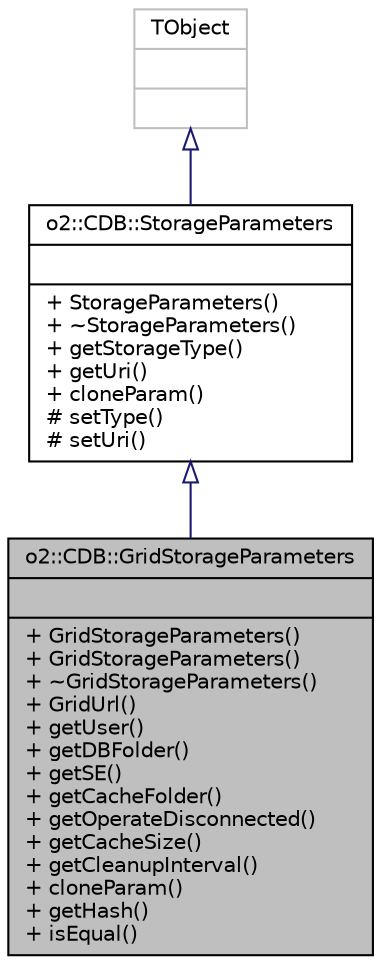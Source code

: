 digraph "o2::CDB::GridStorageParameters"
{
 // INTERACTIVE_SVG=YES
  bgcolor="transparent";
  edge [fontname="Helvetica",fontsize="10",labelfontname="Helvetica",labelfontsize="10"];
  node [fontname="Helvetica",fontsize="10",shape=record];
  Node1 [label="{o2::CDB::GridStorageParameters\n||+ GridStorageParameters()\l+ GridStorageParameters()\l+ ~GridStorageParameters()\l+ GridUrl()\l+ getUser()\l+ getDBFolder()\l+ getSE()\l+ getCacheFolder()\l+ getOperateDisconnected()\l+ getCacheSize()\l+ getCleanupInterval()\l+ cloneParam()\l+ getHash()\l+ isEqual()\l}",height=0.2,width=0.4,color="black", fillcolor="grey75", style="filled" fontcolor="black"];
  Node2 -> Node1 [dir="back",color="midnightblue",fontsize="10",style="solid",arrowtail="onormal",fontname="Helvetica"];
  Node2 [label="{o2::CDB::StorageParameters\n||+ StorageParameters()\l+ ~StorageParameters()\l+ getStorageType()\l+ getUri()\l+ cloneParam()\l# setType()\l# setUri()\l}",height=0.2,width=0.4,color="black",URL="$d2/d64/classo2_1_1CDB_1_1StorageParameters.html"];
  Node3 -> Node2 [dir="back",color="midnightblue",fontsize="10",style="solid",arrowtail="onormal",fontname="Helvetica"];
  Node3 [label="{TObject\n||}",height=0.2,width=0.4,color="grey75"];
}
